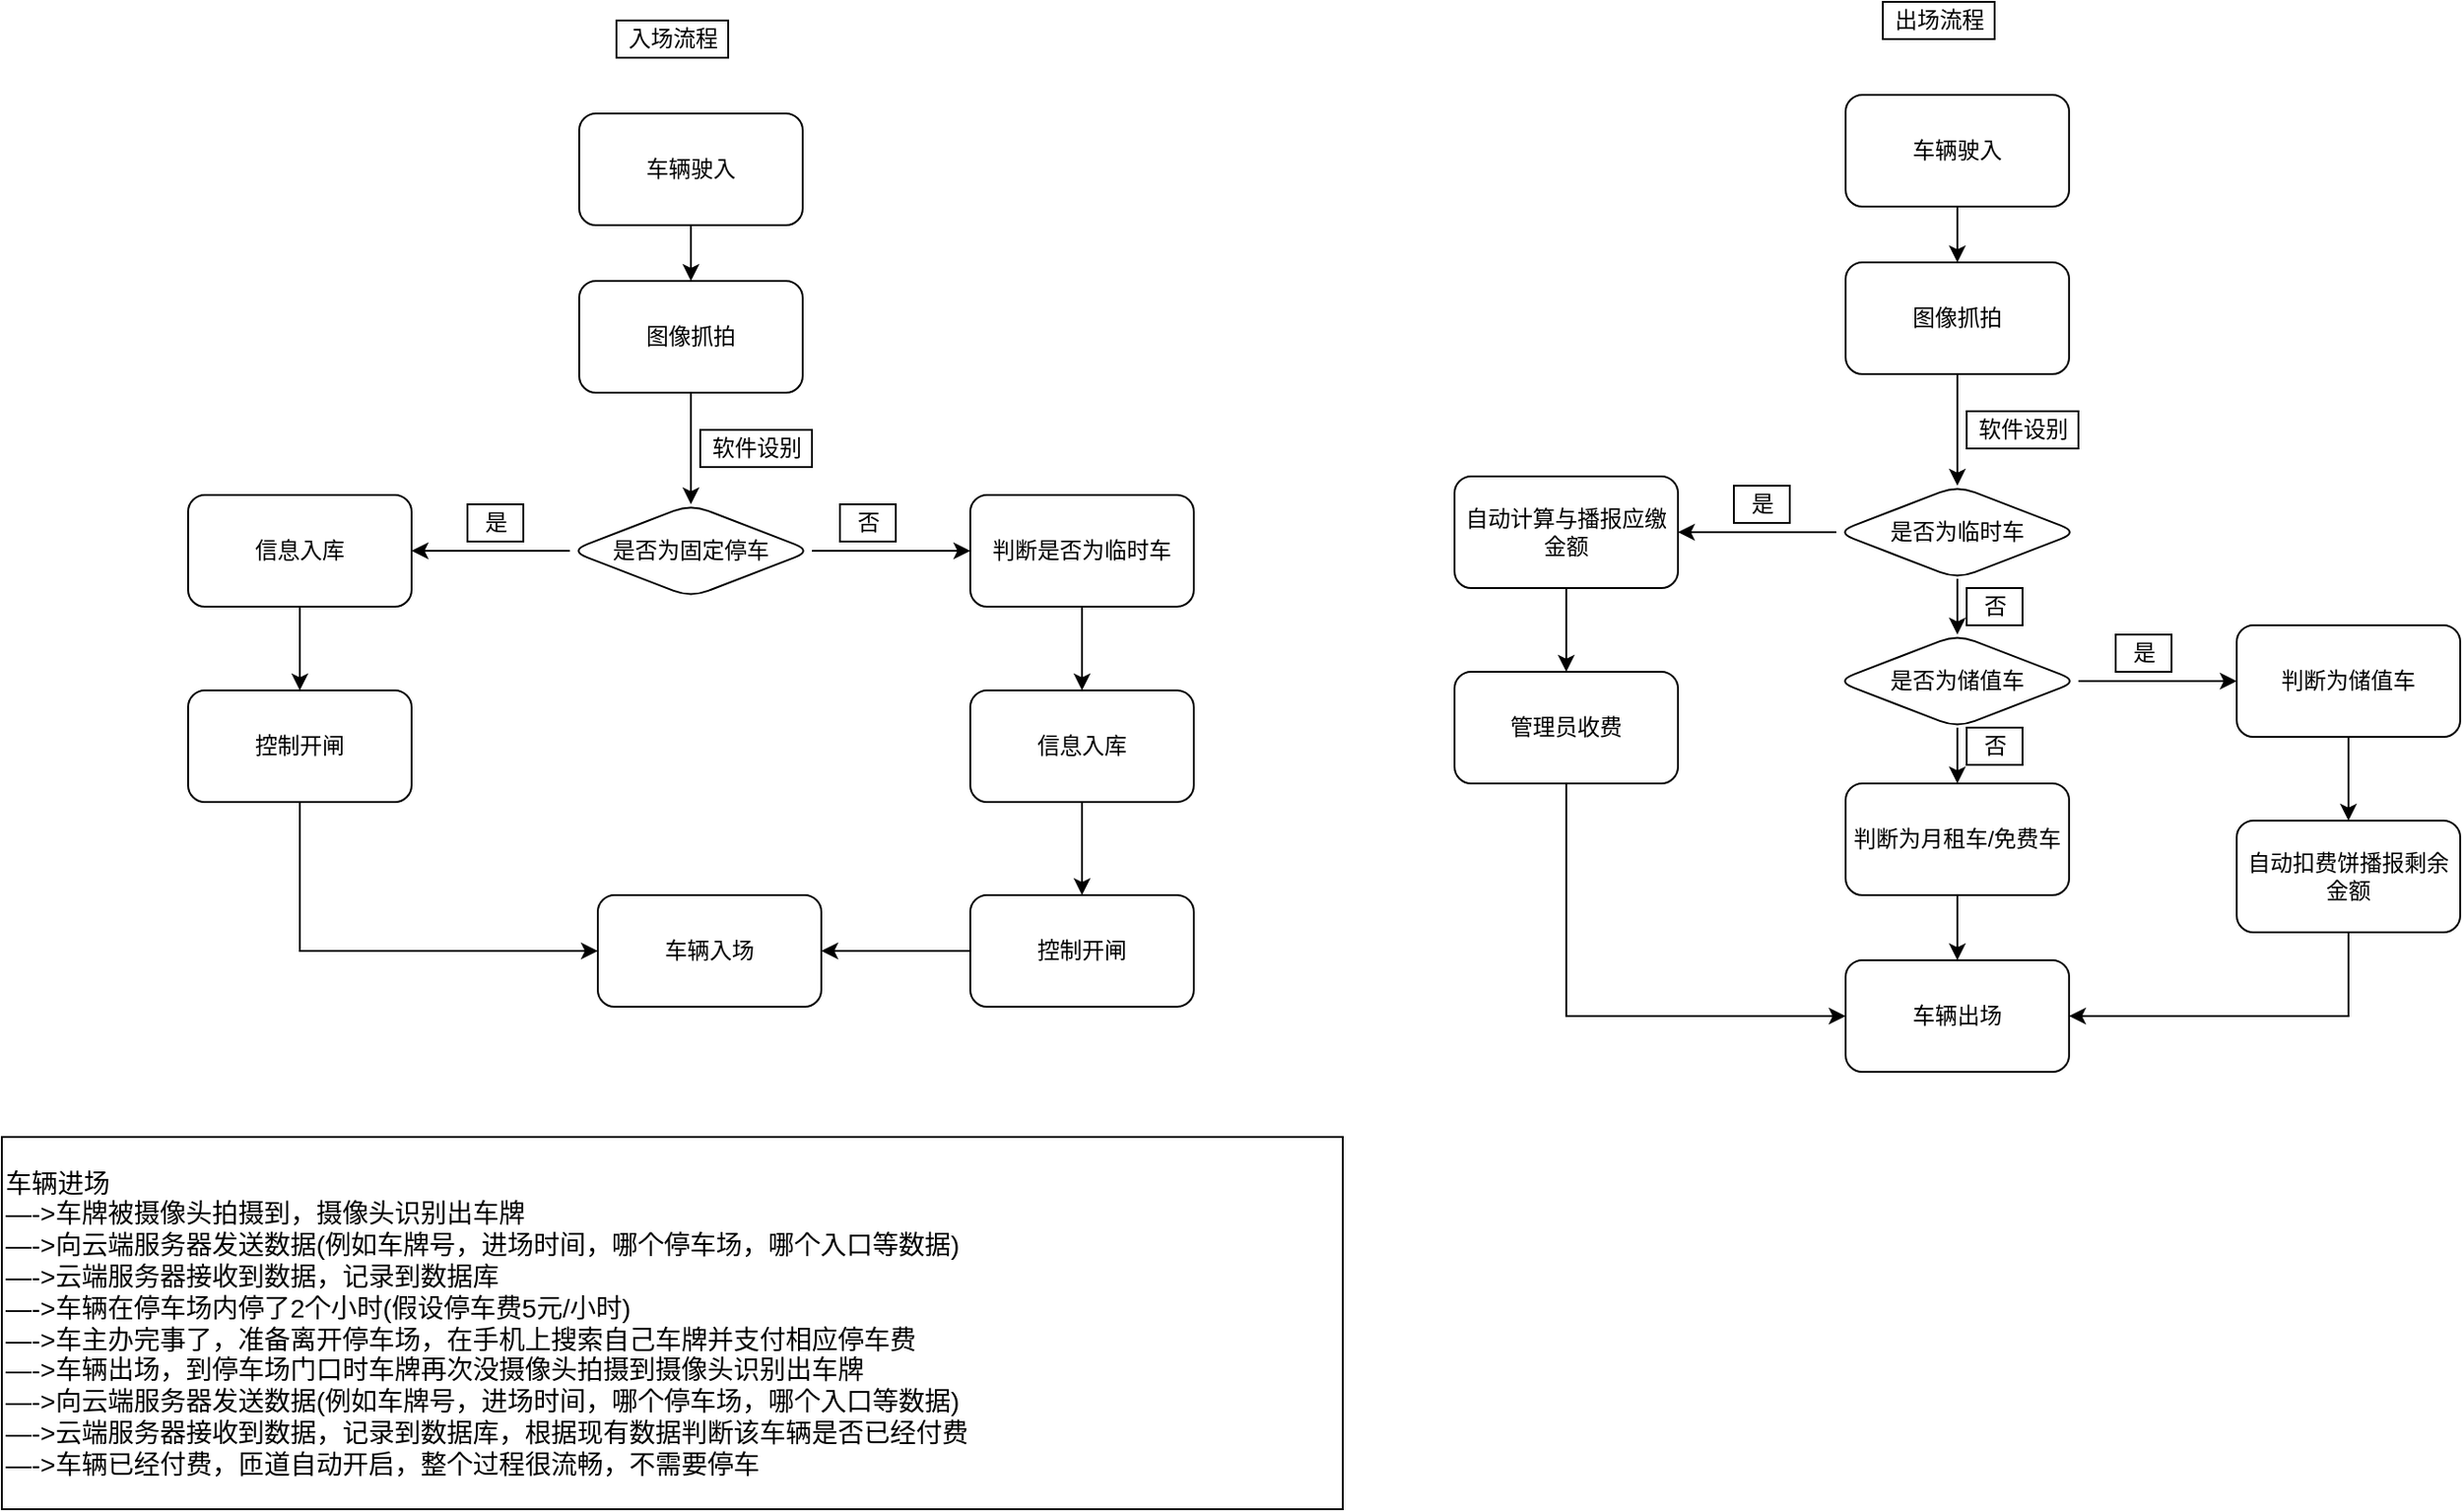 <mxfile version="15.6.6" type="github">
  <diagram id="HOYFUunCbH7317G417ku" name="第 1 页">
    <mxGraphModel dx="2500" dy="908" grid="1" gridSize="10" guides="1" tooltips="1" connect="1" arrows="1" fold="1" page="1" pageScale="1" pageWidth="827" pageHeight="1169" math="0" shadow="0">
      <root>
        <mxCell id="0" />
        <mxCell id="1" parent="0" />
        <mxCell id="ZWeCtV3K1E8GW41HwPyf-4" value="" style="edgeStyle=orthogonalEdgeStyle;rounded=0;orthogonalLoop=1;jettySize=auto;html=1;fontColor=default;strokeColor=default;labelBackgroundColor=default;" edge="1" parent="1" source="ZWeCtV3K1E8GW41HwPyf-2" target="ZWeCtV3K1E8GW41HwPyf-3">
          <mxGeometry relative="1" as="geometry" />
        </mxCell>
        <mxCell id="ZWeCtV3K1E8GW41HwPyf-2" value="车辆驶入" style="rounded=1;whiteSpace=wrap;html=1;fontColor=default;strokeColor=default;fillColor=default;labelBackgroundColor=default;" vertex="1" parent="1">
          <mxGeometry x="-410" y="80" width="120" height="60" as="geometry" />
        </mxCell>
        <mxCell id="ZWeCtV3K1E8GW41HwPyf-6" value="" style="edgeStyle=orthogonalEdgeStyle;rounded=0;orthogonalLoop=1;jettySize=auto;html=1;fontColor=default;strokeColor=default;labelBackgroundColor=default;" edge="1" parent="1" source="ZWeCtV3K1E8GW41HwPyf-3" target="ZWeCtV3K1E8GW41HwPyf-5">
          <mxGeometry relative="1" as="geometry" />
        </mxCell>
        <mxCell id="ZWeCtV3K1E8GW41HwPyf-3" value="图像抓拍" style="whiteSpace=wrap;html=1;rounded=1;strokeColor=default;labelBackgroundColor=default;fontColor=default;" vertex="1" parent="1">
          <mxGeometry x="-410" y="170" width="120" height="60" as="geometry" />
        </mxCell>
        <mxCell id="ZWeCtV3K1E8GW41HwPyf-9" value="" style="edgeStyle=orthogonalEdgeStyle;rounded=0;orthogonalLoop=1;jettySize=auto;html=1;labelBackgroundColor=default;fontColor=default;strokeColor=default;" edge="1" parent="1" source="ZWeCtV3K1E8GW41HwPyf-5" target="ZWeCtV3K1E8GW41HwPyf-8">
          <mxGeometry relative="1" as="geometry" />
        </mxCell>
        <mxCell id="ZWeCtV3K1E8GW41HwPyf-13" value="" style="edgeStyle=orthogonalEdgeStyle;rounded=0;orthogonalLoop=1;jettySize=auto;html=1;labelBackgroundColor=default;fontColor=default;strokeColor=default;" edge="1" parent="1" source="ZWeCtV3K1E8GW41HwPyf-5" target="ZWeCtV3K1E8GW41HwPyf-12">
          <mxGeometry relative="1" as="geometry" />
        </mxCell>
        <mxCell id="ZWeCtV3K1E8GW41HwPyf-5" value="是否为固定停车" style="rhombus;whiteSpace=wrap;html=1;rounded=1;fillColor=default;strokeColor=default;fontColor=default;labelBackgroundColor=default;" vertex="1" parent="1">
          <mxGeometry x="-415" y="290" width="130" height="50" as="geometry" />
        </mxCell>
        <mxCell id="ZWeCtV3K1E8GW41HwPyf-11" value="" style="edgeStyle=orthogonalEdgeStyle;rounded=0;orthogonalLoop=1;jettySize=auto;html=1;labelBackgroundColor=default;fontColor=default;strokeColor=default;" edge="1" parent="1" source="ZWeCtV3K1E8GW41HwPyf-8" target="ZWeCtV3K1E8GW41HwPyf-10">
          <mxGeometry relative="1" as="geometry" />
        </mxCell>
        <mxCell id="ZWeCtV3K1E8GW41HwPyf-8" value="信息入库" style="whiteSpace=wrap;html=1;rounded=1;fillColor=default;strokeColor=default;fontColor=default;labelBackgroundColor=default;" vertex="1" parent="1">
          <mxGeometry x="-620" y="285" width="120" height="60" as="geometry" />
        </mxCell>
        <mxCell id="ZWeCtV3K1E8GW41HwPyf-20" style="edgeStyle=orthogonalEdgeStyle;rounded=0;orthogonalLoop=1;jettySize=auto;html=1;exitX=0.5;exitY=1;exitDx=0;exitDy=0;entryX=0;entryY=0.5;entryDx=0;entryDy=0;labelBackgroundColor=default;fontColor=default;strokeColor=default;" edge="1" parent="1" source="ZWeCtV3K1E8GW41HwPyf-10" target="ZWeCtV3K1E8GW41HwPyf-18">
          <mxGeometry relative="1" as="geometry" />
        </mxCell>
        <mxCell id="ZWeCtV3K1E8GW41HwPyf-10" value="控制开闸" style="whiteSpace=wrap;html=1;rounded=1;strokeColor=default;labelBackgroundColor=default;fontColor=default;" vertex="1" parent="1">
          <mxGeometry x="-620" y="390" width="120" height="60" as="geometry" />
        </mxCell>
        <mxCell id="ZWeCtV3K1E8GW41HwPyf-15" value="" style="edgeStyle=orthogonalEdgeStyle;rounded=0;orthogonalLoop=1;jettySize=auto;html=1;labelBackgroundColor=default;fontColor=default;strokeColor=default;" edge="1" parent="1" source="ZWeCtV3K1E8GW41HwPyf-12" target="ZWeCtV3K1E8GW41HwPyf-14">
          <mxGeometry relative="1" as="geometry" />
        </mxCell>
        <mxCell id="ZWeCtV3K1E8GW41HwPyf-12" value="判断是否为临时车" style="whiteSpace=wrap;html=1;rounded=1;fillColor=default;strokeColor=default;fontColor=default;labelBackgroundColor=default;" vertex="1" parent="1">
          <mxGeometry x="-200" y="285" width="120" height="60" as="geometry" />
        </mxCell>
        <mxCell id="ZWeCtV3K1E8GW41HwPyf-17" value="" style="edgeStyle=orthogonalEdgeStyle;rounded=0;orthogonalLoop=1;jettySize=auto;html=1;labelBackgroundColor=default;fontColor=default;strokeColor=default;" edge="1" parent="1" source="ZWeCtV3K1E8GW41HwPyf-14" target="ZWeCtV3K1E8GW41HwPyf-16">
          <mxGeometry relative="1" as="geometry" />
        </mxCell>
        <mxCell id="ZWeCtV3K1E8GW41HwPyf-14" value="信息入库" style="whiteSpace=wrap;html=1;rounded=1;fillColor=default;strokeColor=default;fontColor=default;labelBackgroundColor=default;" vertex="1" parent="1">
          <mxGeometry x="-200" y="390" width="120" height="60" as="geometry" />
        </mxCell>
        <mxCell id="ZWeCtV3K1E8GW41HwPyf-19" value="" style="edgeStyle=orthogonalEdgeStyle;rounded=0;orthogonalLoop=1;jettySize=auto;html=1;labelBackgroundColor=default;fontColor=default;strokeColor=default;" edge="1" parent="1" source="ZWeCtV3K1E8GW41HwPyf-16" target="ZWeCtV3K1E8GW41HwPyf-18">
          <mxGeometry relative="1" as="geometry" />
        </mxCell>
        <mxCell id="ZWeCtV3K1E8GW41HwPyf-16" value="控制开闸" style="whiteSpace=wrap;html=1;rounded=1;fillColor=default;strokeColor=default;fontColor=default;labelBackgroundColor=default;" vertex="1" parent="1">
          <mxGeometry x="-200" y="500" width="120" height="60" as="geometry" />
        </mxCell>
        <mxCell id="ZWeCtV3K1E8GW41HwPyf-18" value="车辆入场" style="whiteSpace=wrap;html=1;rounded=1;strokeColor=default;labelBackgroundColor=default;fontColor=default;" vertex="1" parent="1">
          <mxGeometry x="-400" y="500" width="120" height="60" as="geometry" />
        </mxCell>
        <mxCell id="ZWeCtV3K1E8GW41HwPyf-21" value="是" style="text;html=1;align=center;verticalAlign=middle;resizable=0;points=[];autosize=1;strokeColor=default;fillColor=none;fontColor=default;labelBackgroundColor=default;" vertex="1" parent="1">
          <mxGeometry x="-470" y="290" width="30" height="20" as="geometry" />
        </mxCell>
        <mxCell id="ZWeCtV3K1E8GW41HwPyf-22" value="否" style="text;html=1;align=center;verticalAlign=middle;resizable=0;points=[];autosize=1;strokeColor=default;fillColor=none;fontColor=default;labelBackgroundColor=default;" vertex="1" parent="1">
          <mxGeometry x="-270" y="290" width="30" height="20" as="geometry" />
        </mxCell>
        <mxCell id="ZWeCtV3K1E8GW41HwPyf-23" value="软件设别" style="text;html=1;align=center;verticalAlign=middle;resizable=0;points=[];autosize=1;strokeColor=default;fillColor=none;fontColor=default;labelBackgroundColor=default;" vertex="1" parent="1">
          <mxGeometry x="-345" y="250" width="60" height="20" as="geometry" />
        </mxCell>
        <mxCell id="ZWeCtV3K1E8GW41HwPyf-24" value="入场流程" style="text;html=1;align=center;verticalAlign=middle;resizable=0;points=[];autosize=1;strokeColor=default;fillColor=none;fontColor=default;labelBackgroundColor=default;" vertex="1" parent="1">
          <mxGeometry x="-390" y="30" width="60" height="20" as="geometry" />
        </mxCell>
        <mxCell id="ZWeCtV3K1E8GW41HwPyf-25" value="" style="edgeStyle=orthogonalEdgeStyle;rounded=0;orthogonalLoop=1;jettySize=auto;html=1;fontColor=default;strokeColor=default;labelBackgroundColor=default;" edge="1" parent="1" source="ZWeCtV3K1E8GW41HwPyf-26" target="ZWeCtV3K1E8GW41HwPyf-28">
          <mxGeometry relative="1" as="geometry" />
        </mxCell>
        <mxCell id="ZWeCtV3K1E8GW41HwPyf-26" value="车辆驶入" style="rounded=1;whiteSpace=wrap;html=1;fontColor=default;strokeColor=default;fillColor=default;labelBackgroundColor=default;" vertex="1" parent="1">
          <mxGeometry x="270" y="70" width="120" height="60" as="geometry" />
        </mxCell>
        <mxCell id="ZWeCtV3K1E8GW41HwPyf-27" value="" style="edgeStyle=orthogonalEdgeStyle;rounded=0;orthogonalLoop=1;jettySize=auto;html=1;fontColor=default;strokeColor=default;labelBackgroundColor=default;" edge="1" parent="1" source="ZWeCtV3K1E8GW41HwPyf-28" target="ZWeCtV3K1E8GW41HwPyf-31">
          <mxGeometry relative="1" as="geometry" />
        </mxCell>
        <mxCell id="ZWeCtV3K1E8GW41HwPyf-28" value="图像抓拍" style="whiteSpace=wrap;html=1;rounded=1;strokeColor=default;labelBackgroundColor=default;fontColor=default;" vertex="1" parent="1">
          <mxGeometry x="270" y="160" width="120" height="60" as="geometry" />
        </mxCell>
        <mxCell id="ZWeCtV3K1E8GW41HwPyf-29" value="" style="edgeStyle=orthogonalEdgeStyle;rounded=0;orthogonalLoop=1;jettySize=auto;html=1;labelBackgroundColor=default;fontColor=default;strokeColor=default;" edge="1" parent="1" source="ZWeCtV3K1E8GW41HwPyf-31" target="ZWeCtV3K1E8GW41HwPyf-33">
          <mxGeometry relative="1" as="geometry" />
        </mxCell>
        <mxCell id="ZWeCtV3K1E8GW41HwPyf-48" value="" style="edgeStyle=orthogonalEdgeStyle;rounded=0;orthogonalLoop=1;jettySize=auto;html=1;labelBackgroundColor=default;fontColor=default;strokeColor=default;" edge="1" parent="1" source="ZWeCtV3K1E8GW41HwPyf-31" target="ZWeCtV3K1E8GW41HwPyf-47">
          <mxGeometry relative="1" as="geometry" />
        </mxCell>
        <mxCell id="ZWeCtV3K1E8GW41HwPyf-31" value="是否为临时车" style="rhombus;whiteSpace=wrap;html=1;rounded=1;fillColor=default;strokeColor=default;fontColor=default;labelBackgroundColor=default;" vertex="1" parent="1">
          <mxGeometry x="265" y="280" width="130" height="50" as="geometry" />
        </mxCell>
        <mxCell id="ZWeCtV3K1E8GW41HwPyf-32" value="" style="edgeStyle=orthogonalEdgeStyle;rounded=0;orthogonalLoop=1;jettySize=auto;html=1;labelBackgroundColor=default;fontColor=default;strokeColor=default;" edge="1" parent="1" source="ZWeCtV3K1E8GW41HwPyf-33" target="ZWeCtV3K1E8GW41HwPyf-35">
          <mxGeometry relative="1" as="geometry" />
        </mxCell>
        <mxCell id="ZWeCtV3K1E8GW41HwPyf-33" value="自动计算与播报应缴金额" style="whiteSpace=wrap;html=1;rounded=1;fillColor=default;strokeColor=default;fontColor=default;labelBackgroundColor=default;" vertex="1" parent="1">
          <mxGeometry x="60" y="275" width="120" height="60" as="geometry" />
        </mxCell>
        <mxCell id="ZWeCtV3K1E8GW41HwPyf-34" style="edgeStyle=orthogonalEdgeStyle;rounded=0;orthogonalLoop=1;jettySize=auto;html=1;exitX=0.5;exitY=1;exitDx=0;exitDy=0;entryX=0;entryY=0.5;entryDx=0;entryDy=0;labelBackgroundColor=default;fontColor=default;strokeColor=default;" edge="1" parent="1" source="ZWeCtV3K1E8GW41HwPyf-35" target="ZWeCtV3K1E8GW41HwPyf-42">
          <mxGeometry relative="1" as="geometry" />
        </mxCell>
        <mxCell id="ZWeCtV3K1E8GW41HwPyf-35" value="管理员收费" style="whiteSpace=wrap;html=1;rounded=1;strokeColor=default;labelBackgroundColor=default;fontColor=default;" vertex="1" parent="1">
          <mxGeometry x="60" y="380" width="120" height="60" as="geometry" />
        </mxCell>
        <mxCell id="ZWeCtV3K1E8GW41HwPyf-38" value="" style="edgeStyle=orthogonalEdgeStyle;rounded=0;orthogonalLoop=1;jettySize=auto;html=1;labelBackgroundColor=default;fontColor=default;strokeColor=default;" edge="1" parent="1" source="ZWeCtV3K1E8GW41HwPyf-39" target="ZWeCtV3K1E8GW41HwPyf-41">
          <mxGeometry relative="1" as="geometry" />
        </mxCell>
        <mxCell id="ZWeCtV3K1E8GW41HwPyf-39" value="判断为储值车" style="whiteSpace=wrap;html=1;rounded=1;fillColor=default;strokeColor=default;fontColor=default;labelBackgroundColor=default;" vertex="1" parent="1">
          <mxGeometry x="480" y="355" width="120" height="60" as="geometry" />
        </mxCell>
        <mxCell id="ZWeCtV3K1E8GW41HwPyf-52" style="edgeStyle=orthogonalEdgeStyle;rounded=0;orthogonalLoop=1;jettySize=auto;html=1;entryX=1;entryY=0.5;entryDx=0;entryDy=0;labelBackgroundColor=default;fontColor=default;strokeColor=default;" edge="1" parent="1" source="ZWeCtV3K1E8GW41HwPyf-41" target="ZWeCtV3K1E8GW41HwPyf-42">
          <mxGeometry relative="1" as="geometry">
            <Array as="points">
              <mxPoint x="540" y="565" />
            </Array>
          </mxGeometry>
        </mxCell>
        <mxCell id="ZWeCtV3K1E8GW41HwPyf-41" value="自动扣费饼播报剩余金额" style="whiteSpace=wrap;html=1;rounded=1;fillColor=default;strokeColor=default;fontColor=default;labelBackgroundColor=default;" vertex="1" parent="1">
          <mxGeometry x="480" y="460" width="120" height="60" as="geometry" />
        </mxCell>
        <mxCell id="ZWeCtV3K1E8GW41HwPyf-42" value="车辆出场" style="whiteSpace=wrap;html=1;rounded=1;strokeColor=default;labelBackgroundColor=default;fontColor=default;fillColor=default;" vertex="1" parent="1">
          <mxGeometry x="270" y="535" width="120" height="60" as="geometry" />
        </mxCell>
        <mxCell id="ZWeCtV3K1E8GW41HwPyf-43" value="是" style="text;html=1;align=center;verticalAlign=middle;resizable=0;points=[];autosize=1;strokeColor=default;fillColor=none;fontColor=default;labelBackgroundColor=default;" vertex="1" parent="1">
          <mxGeometry x="210" y="280" width="30" height="20" as="geometry" />
        </mxCell>
        <mxCell id="ZWeCtV3K1E8GW41HwPyf-45" value="软件设别" style="text;html=1;align=center;verticalAlign=middle;resizable=0;points=[];autosize=1;strokeColor=default;fillColor=none;fontColor=default;labelBackgroundColor=default;" vertex="1" parent="1">
          <mxGeometry x="335" y="240" width="60" height="20" as="geometry" />
        </mxCell>
        <mxCell id="ZWeCtV3K1E8GW41HwPyf-46" value="出场流程" style="text;html=1;align=center;verticalAlign=middle;resizable=0;points=[];autosize=1;strokeColor=default;fillColor=none;fontColor=default;labelBackgroundColor=default;" vertex="1" parent="1">
          <mxGeometry x="290" y="20" width="60" height="20" as="geometry" />
        </mxCell>
        <mxCell id="ZWeCtV3K1E8GW41HwPyf-50" style="edgeStyle=orthogonalEdgeStyle;rounded=0;orthogonalLoop=1;jettySize=auto;html=1;exitX=1;exitY=0.5;exitDx=0;exitDy=0;labelBackgroundColor=default;fontColor=default;strokeColor=default;" edge="1" parent="1" source="ZWeCtV3K1E8GW41HwPyf-47" target="ZWeCtV3K1E8GW41HwPyf-39">
          <mxGeometry relative="1" as="geometry" />
        </mxCell>
        <mxCell id="ZWeCtV3K1E8GW41HwPyf-54" value="" style="edgeStyle=orthogonalEdgeStyle;rounded=0;orthogonalLoop=1;jettySize=auto;html=1;labelBackgroundColor=default;fontColor=default;strokeColor=default;" edge="1" parent="1" source="ZWeCtV3K1E8GW41HwPyf-47" target="ZWeCtV3K1E8GW41HwPyf-53">
          <mxGeometry relative="1" as="geometry" />
        </mxCell>
        <mxCell id="ZWeCtV3K1E8GW41HwPyf-47" value="是否为储值车" style="rhombus;whiteSpace=wrap;html=1;rounded=1;fillColor=default;strokeColor=default;fontColor=default;labelBackgroundColor=default;" vertex="1" parent="1">
          <mxGeometry x="265" y="360" width="130" height="50" as="geometry" />
        </mxCell>
        <mxCell id="ZWeCtV3K1E8GW41HwPyf-49" value="否" style="text;html=1;align=center;verticalAlign=middle;resizable=0;points=[];autosize=1;strokeColor=default;fillColor=none;fontColor=default;labelBackgroundColor=default;" vertex="1" parent="1">
          <mxGeometry x="335" y="335" width="30" height="20" as="geometry" />
        </mxCell>
        <mxCell id="ZWeCtV3K1E8GW41HwPyf-51" value="是" style="text;html=1;align=center;verticalAlign=middle;resizable=0;points=[];autosize=1;strokeColor=default;fillColor=none;fontColor=default;labelBackgroundColor=default;" vertex="1" parent="1">
          <mxGeometry x="415" y="360" width="30" height="20" as="geometry" />
        </mxCell>
        <mxCell id="ZWeCtV3K1E8GW41HwPyf-56" style="edgeStyle=orthogonalEdgeStyle;rounded=0;orthogonalLoop=1;jettySize=auto;html=1;exitX=0.5;exitY=1;exitDx=0;exitDy=0;entryX=0.5;entryY=0;entryDx=0;entryDy=0;labelBackgroundColor=default;fontColor=default;strokeColor=default;" edge="1" parent="1" source="ZWeCtV3K1E8GW41HwPyf-53" target="ZWeCtV3K1E8GW41HwPyf-42">
          <mxGeometry relative="1" as="geometry" />
        </mxCell>
        <mxCell id="ZWeCtV3K1E8GW41HwPyf-53" value="判断为月租车/免费车" style="whiteSpace=wrap;html=1;rounded=1;labelBackgroundColor=default;fillColor=default;strokeColor=default;fontColor=default;" vertex="1" parent="1">
          <mxGeometry x="270" y="440" width="120" height="60" as="geometry" />
        </mxCell>
        <mxCell id="ZWeCtV3K1E8GW41HwPyf-55" value="否" style="text;html=1;align=center;verticalAlign=middle;resizable=0;points=[];autosize=1;strokeColor=default;fillColor=none;fontColor=default;labelBackgroundColor=default;" vertex="1" parent="1">
          <mxGeometry x="335" y="410" width="30" height="20" as="geometry" />
        </mxCell>
        <mxCell id="ZWeCtV3K1E8GW41HwPyf-57" value="&lt;span style=&quot;font-size: 14px;&quot;&gt;车辆进场&lt;/span&gt;&lt;br style=&quot;box-sizing: border-box; font-size: 14px;&quot;&gt;&lt;span style=&quot;font-size: 14px;&quot;&gt;—-&amp;gt;车牌被摄像头拍摄到，摄像头识别出车牌&lt;/span&gt;&lt;br style=&quot;box-sizing: border-box; font-size: 14px;&quot;&gt;&lt;span style=&quot;font-size: 14px;&quot;&gt;—-&amp;gt;向云端服务器发送数据(例如车牌号，进场时间，哪个停车场，哪个入口等数据)&lt;/span&gt;&lt;br style=&quot;box-sizing: border-box; font-size: 14px;&quot;&gt;&lt;span style=&quot;font-size: 14px;&quot;&gt;—-&amp;gt;云端服务器接收到数据，记录到数据库&lt;/span&gt;&lt;br style=&quot;box-sizing: border-box; font-size: 14px;&quot;&gt;&lt;span style=&quot;font-size: 14px;&quot;&gt;—-&amp;gt;车辆在停车场内停了2个小时(假设停车费5元/小时)&lt;/span&gt;&lt;br style=&quot;box-sizing: border-box; font-size: 14px;&quot;&gt;&lt;span style=&quot;font-size: 14px;&quot;&gt;—-&amp;gt;车主办完事了，准备离开停车场，在手机上搜索自己车牌并支付相应停车费&lt;/span&gt;&lt;br style=&quot;box-sizing: border-box; font-size: 14px;&quot;&gt;&lt;span style=&quot;font-size: 14px;&quot;&gt;—-&amp;gt;车辆出场，到停车场门口时车牌再次没摄像头拍摄到摄像头识别出车牌&lt;/span&gt;&lt;br style=&quot;box-sizing: border-box; font-size: 14px;&quot;&gt;&lt;span style=&quot;font-size: 14px;&quot;&gt;—-&amp;gt;向云端服务器发送数据(例如车牌号，进场时间，哪个停车场，哪个入口等数据)&lt;/span&gt;&lt;br style=&quot;box-sizing: border-box; font-size: 14px;&quot;&gt;&lt;span style=&quot;font-size: 14px;&quot;&gt;—-&amp;gt;云端服务器接收到数据，记录到数据库，根据现有数据判断该车辆是否已经付费&lt;/span&gt;&lt;br style=&quot;box-sizing: border-box; font-size: 14px;&quot;&gt;&lt;span style=&quot;font-size: 14px;&quot;&gt;—-&amp;gt;车辆已经付费，匝道自动开启，整个过程很流畅，不需要停车&lt;/span&gt;" style="whiteSpace=wrap;html=1;labelBackgroundColor=default;fontColor=default;strokeColor=default;fillColor=default;align=left;" vertex="1" parent="1">
          <mxGeometry x="-720" y="630" width="720" height="200" as="geometry" />
        </mxCell>
      </root>
    </mxGraphModel>
  </diagram>
</mxfile>
